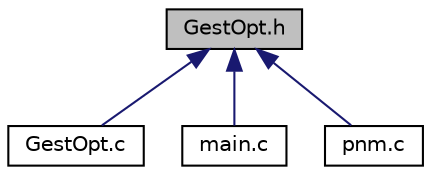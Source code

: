 digraph "GestOpt.h"
{
 // LATEX_PDF_SIZE
  edge [fontname="Helvetica",fontsize="10",labelfontname="Helvetica",labelfontsize="10"];
  node [fontname="Helvetica",fontsize="10",shape=record];
  Node1 [label="GestOpt.h",height=0.2,width=0.4,color="black", fillcolor="grey75", style="filled", fontcolor="black",tooltip="Ce fichier contient la déclaration d'une fonction qui gère les options passées en arguments."];
  Node1 -> Node2 [dir="back",color="midnightblue",fontsize="10",style="solid",fontname="Helvetica"];
  Node2 [label="GestOpt.c",height=0.2,width=0.4,color="black", fillcolor="white", style="filled",URL="$_gest_opt_8c.html",tooltip=" "];
  Node1 -> Node3 [dir="back",color="midnightblue",fontsize="10",style="solid",fontname="Helvetica"];
  Node3 [label="main.c",height=0.2,width=0.4,color="black", fillcolor="white", style="filled",URL="$main_8c.html",tooltip=" "];
  Node1 -> Node4 [dir="back",color="midnightblue",fontsize="10",style="solid",fontname="Helvetica"];
  Node4 [label="pnm.c",height=0.2,width=0.4,color="black", fillcolor="white", style="filled",URL="$pnm_8c.html",tooltip=" "];
}
